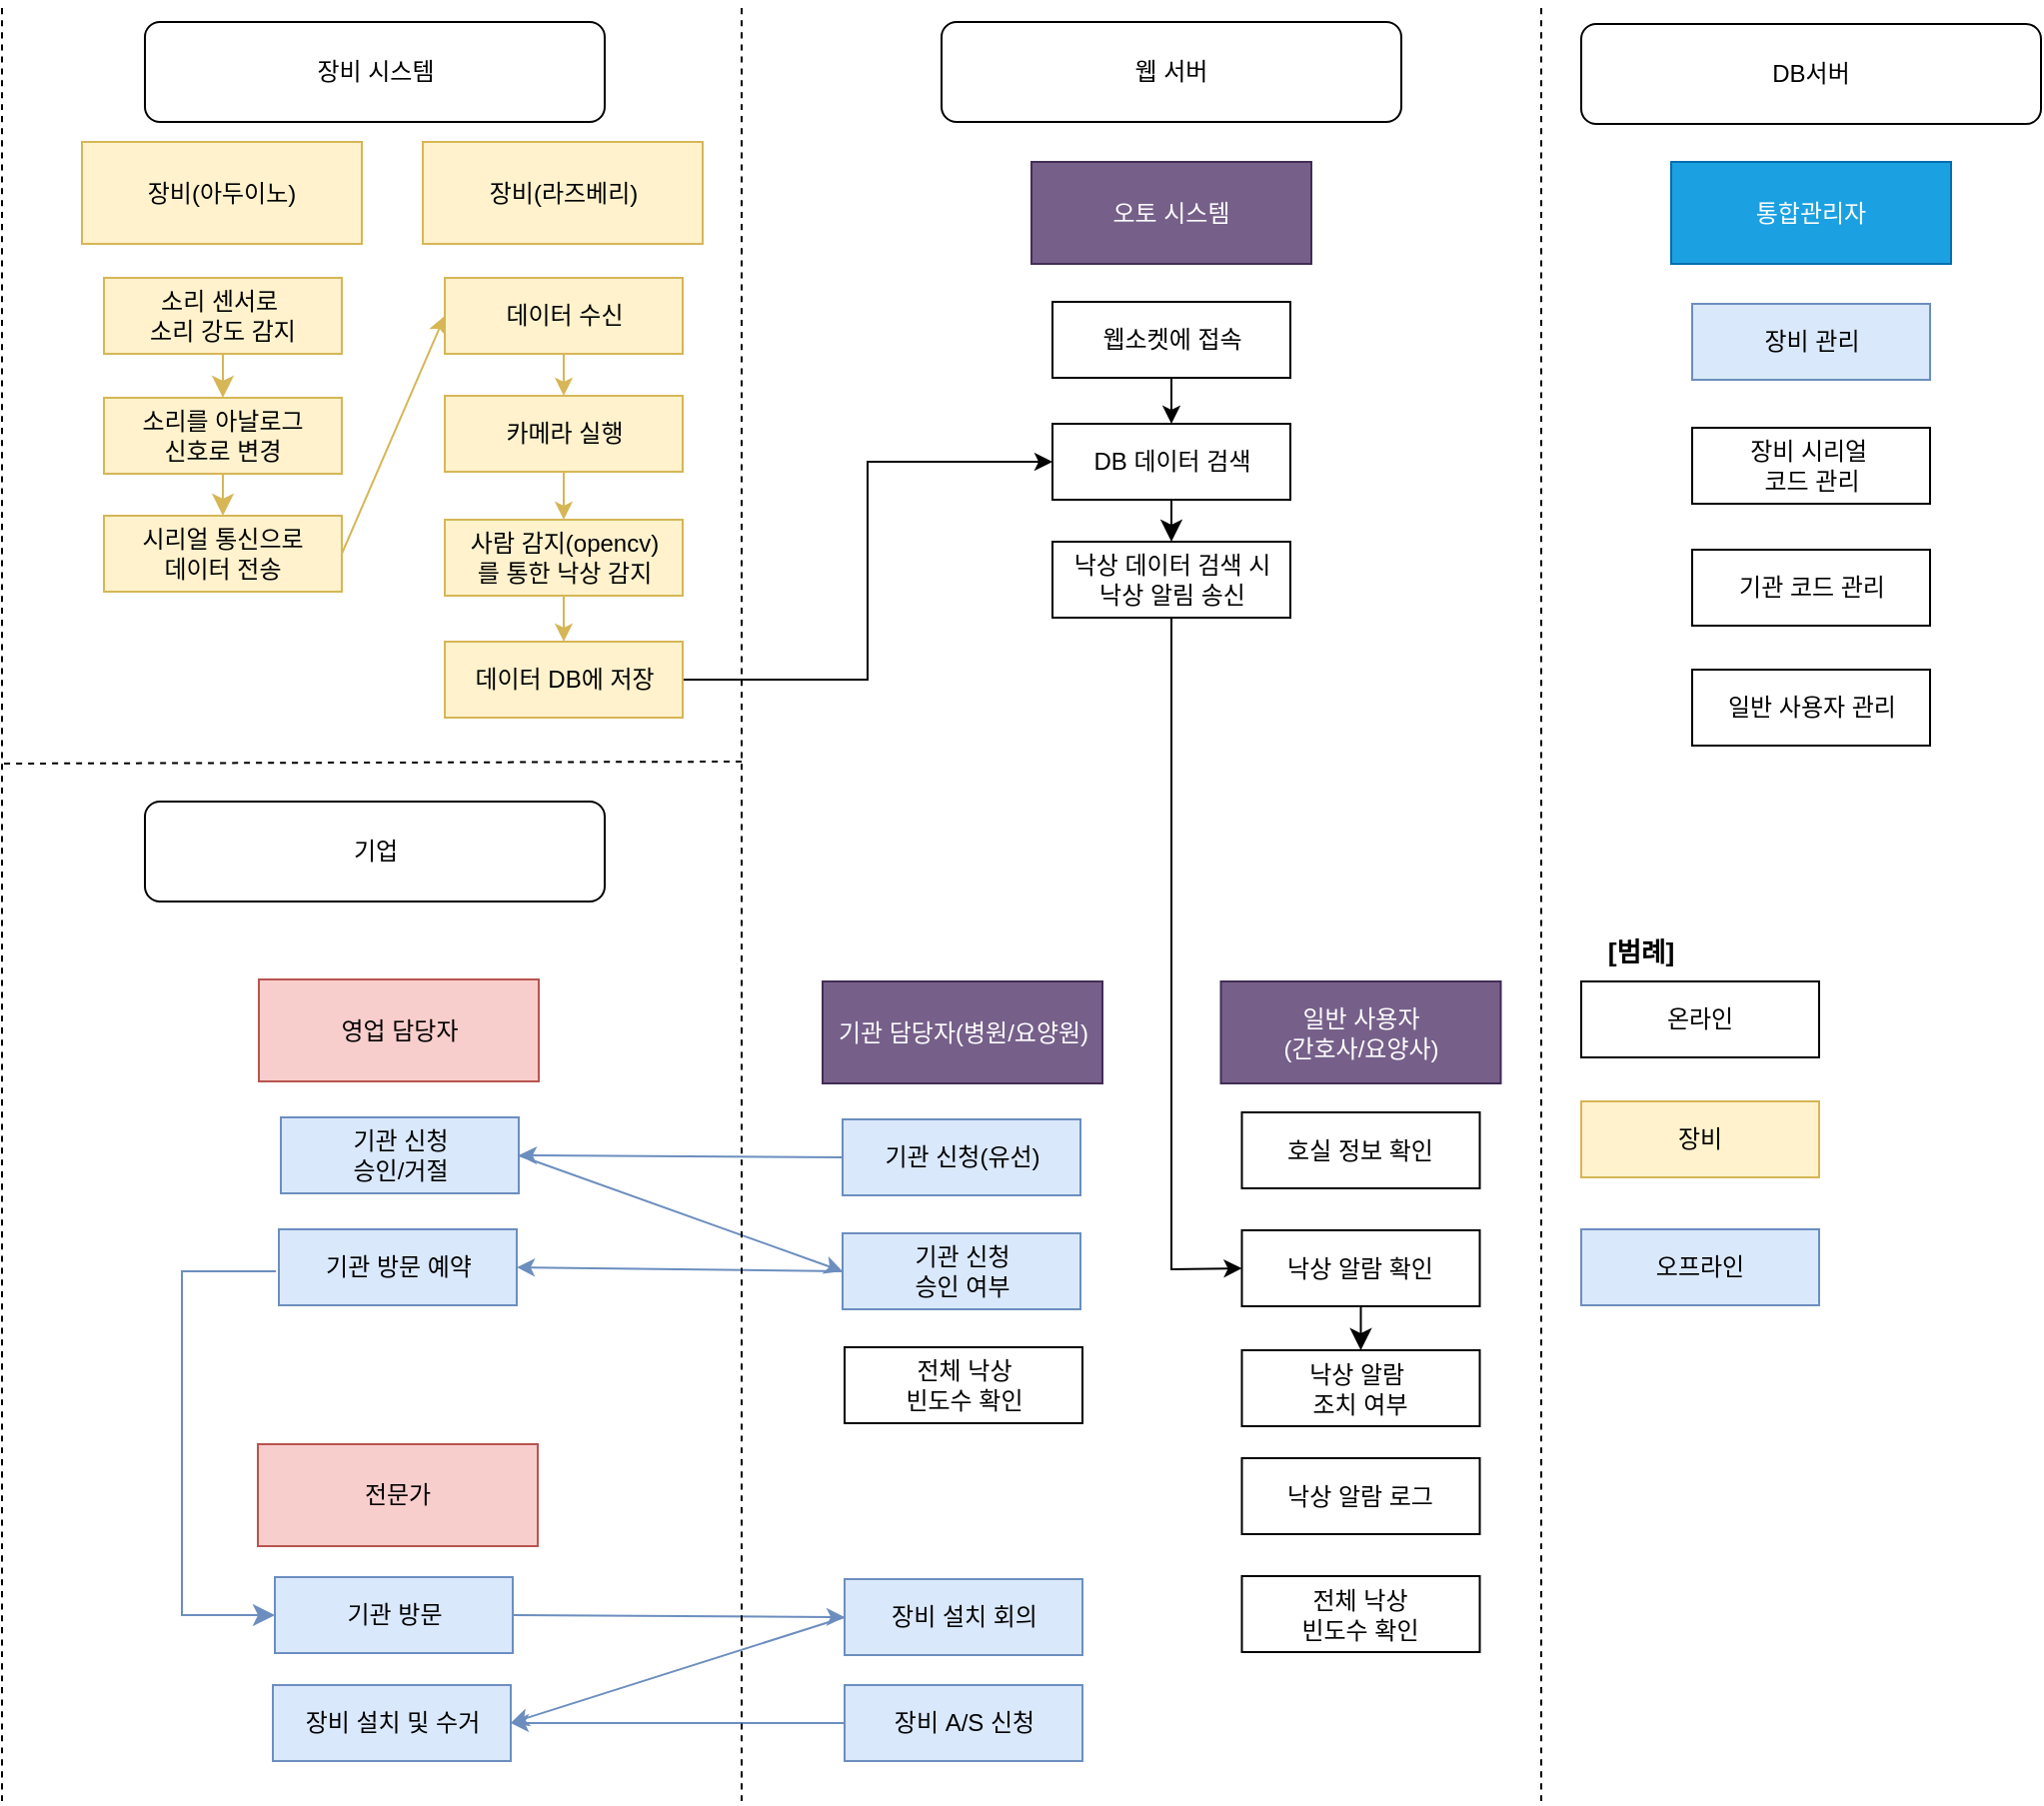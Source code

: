 <mxfile version="24.2.5" type="device">
  <diagram name="페이지-1" id="Ii_YLj_KRHQE83P1mmxP">
    <mxGraphModel dx="3034" dy="1580" grid="1" gridSize="10" guides="1" tooltips="1" connect="1" arrows="1" fold="1" page="0" pageScale="1" pageWidth="827" pageHeight="1169" math="0" shadow="0">
      <root>
        <mxCell id="0" />
        <mxCell id="1" parent="0" />
        <mxCell id="Hy5BAYHSbquM_LHwAkGe-3" value="영업 담당자" style="rounded=0;whiteSpace=wrap;html=1;fillColor=#f8cecc;strokeColor=#b85450;" parent="1" vertex="1">
          <mxGeometry x="-1471.5" y="-271" width="140" height="51" as="geometry" />
        </mxCell>
        <mxCell id="32H7NbjUqHDSzYvE8Ug4-2" value="기관 방문 예약" style="rounded=0;whiteSpace=wrap;html=1;fillColor=#dae8fc;strokeColor=#6c8ebf;" parent="1" vertex="1">
          <mxGeometry x="-1461.5" y="-146" width="119" height="38" as="geometry" />
        </mxCell>
        <mxCell id="32H7NbjUqHDSzYvE8Ug4-3" value="기관 방문" style="rounded=0;whiteSpace=wrap;html=1;fillColor=#dae8fc;strokeColor=#6c8ebf;" parent="1" vertex="1">
          <mxGeometry x="-1463.5" y="28" width="119" height="38" as="geometry" />
        </mxCell>
        <mxCell id="32H7NbjUqHDSzYvE8Ug4-7" value="기관 담당자(병원/요양원)" style="rounded=0;whiteSpace=wrap;html=1;fillColor=#76608a;fontColor=#ffffff;strokeColor=#432D57;" parent="1" vertex="1">
          <mxGeometry x="-1189.5" y="-270" width="140" height="51" as="geometry" />
        </mxCell>
        <mxCell id="32H7NbjUqHDSzYvE8Ug4-8" value="기관 신청(유선)" style="rounded=0;whiteSpace=wrap;html=1;fillColor=#dae8fc;strokeColor=#6c8ebf;" parent="1" vertex="1">
          <mxGeometry x="-1179.5" y="-201" width="119" height="38" as="geometry" />
        </mxCell>
        <mxCell id="32H7NbjUqHDSzYvE8Ug4-9" value="기관 신청&lt;div&gt;승인 여부&lt;/div&gt;" style="rounded=0;whiteSpace=wrap;html=1;fillColor=#dae8fc;strokeColor=#6c8ebf;" parent="1" vertex="1">
          <mxGeometry x="-1179.5" y="-144" width="119" height="38" as="geometry" />
        </mxCell>
        <mxCell id="32H7NbjUqHDSzYvE8Ug4-10" value="장비 설치 회의" style="rounded=0;whiteSpace=wrap;html=1;fillColor=#dae8fc;strokeColor=#6c8ebf;" parent="1" vertex="1">
          <mxGeometry x="-1178.5" y="29" width="119" height="38" as="geometry" />
        </mxCell>
        <mxCell id="32H7NbjUqHDSzYvE8Ug4-11" value="일반 사용자&lt;div&gt;(간호사/요양사)&lt;/div&gt;" style="rounded=0;whiteSpace=wrap;html=1;fillColor=#76608a;fontColor=#ffffff;strokeColor=#432D57;" parent="1" vertex="1">
          <mxGeometry x="-990.25" y="-270" width="140" height="51" as="geometry" />
        </mxCell>
        <mxCell id="32H7NbjUqHDSzYvE8Ug4-12" value="장비(아두이노)" style="rounded=0;whiteSpace=wrap;html=1;fillColor=#fff2cc;strokeColor=#d6b656;" parent="1" vertex="1">
          <mxGeometry x="-1560" y="-690" width="140" height="51" as="geometry" />
        </mxCell>
        <mxCell id="32H7NbjUqHDSzYvE8Ug4-13" value="장비(라즈베리)" style="rounded=0;whiteSpace=wrap;html=1;fillColor=#fff2cc;strokeColor=#d6b656;" parent="1" vertex="1">
          <mxGeometry x="-1389.5" y="-690" width="140" height="51" as="geometry" />
        </mxCell>
        <mxCell id="32H7NbjUqHDSzYvE8Ug4-19" value="" style="endArrow=classic;html=1;rounded=0;exitX=0;exitY=0.5;exitDx=0;exitDy=0;entryX=1;entryY=0.5;entryDx=0;entryDy=0;fillColor=#dae8fc;strokeColor=#6c8ebf;" parent="1" source="32H7NbjUqHDSzYvE8Ug4-9" target="32H7NbjUqHDSzYvE8Ug4-2" edge="1">
          <mxGeometry width="50" height="50" relative="1" as="geometry">
            <mxPoint x="-1031" y="-184" as="sourcePoint" />
            <mxPoint x="-981" y="-234" as="targetPoint" />
          </mxGeometry>
        </mxCell>
        <mxCell id="32H7NbjUqHDSzYvE8Ug4-20" value="기관 신청&lt;div&gt;승인/거절&lt;/div&gt;" style="rounded=0;whiteSpace=wrap;html=1;fillColor=#dae8fc;strokeColor=#6c8ebf;" parent="1" vertex="1">
          <mxGeometry x="-1460.5" y="-202" width="119" height="38" as="geometry" />
        </mxCell>
        <mxCell id="32H7NbjUqHDSzYvE8Ug4-22" value="" style="endArrow=classic;html=1;rounded=0;exitX=0;exitY=0.5;exitDx=0;exitDy=0;entryX=1;entryY=0.5;entryDx=0;entryDy=0;fillColor=#dae8fc;strokeColor=#6c8ebf;" parent="1" source="32H7NbjUqHDSzYvE8Ug4-8" target="32H7NbjUqHDSzYvE8Ug4-20" edge="1">
          <mxGeometry width="50" height="50" relative="1" as="geometry">
            <mxPoint x="-1021" y="-141" as="sourcePoint" />
            <mxPoint x="-971" y="-191" as="targetPoint" />
          </mxGeometry>
        </mxCell>
        <mxCell id="32H7NbjUqHDSzYvE8Ug4-23" value="" style="endArrow=classic;html=1;rounded=0;entryX=0;entryY=0.5;entryDx=0;entryDy=0;fillColor=#dae8fc;strokeColor=#6c8ebf;exitX=1;exitY=0.5;exitDx=0;exitDy=0;" parent="1" source="32H7NbjUqHDSzYvE8Ug4-20" target="32H7NbjUqHDSzYvE8Ug4-9" edge="1">
          <mxGeometry width="50" height="50" relative="1" as="geometry">
            <mxPoint x="-1081" y="-311" as="sourcePoint" />
            <mxPoint x="-971" y="-191" as="targetPoint" />
          </mxGeometry>
        </mxCell>
        <mxCell id="32H7NbjUqHDSzYvE8Ug4-26" value="" style="endArrow=classic;html=1;rounded=0;exitX=1;exitY=0.5;exitDx=0;exitDy=0;entryX=0;entryY=0.5;entryDx=0;entryDy=0;fillColor=#dae8fc;strokeColor=#6c8ebf;" parent="1" source="32H7NbjUqHDSzYvE8Ug4-3" target="32H7NbjUqHDSzYvE8Ug4-10" edge="1">
          <mxGeometry width="50" height="50" relative="1" as="geometry">
            <mxPoint x="-1021" y="64.5" as="sourcePoint" />
            <mxPoint x="-971" y="14.5" as="targetPoint" />
          </mxGeometry>
        </mxCell>
        <mxCell id="32H7NbjUqHDSzYvE8Ug4-27" value="낙상 알람 확인" style="rounded=0;whiteSpace=wrap;html=1;" parent="1" vertex="1">
          <mxGeometry x="-979.75" y="-145.5" width="119" height="38" as="geometry" />
        </mxCell>
        <mxCell id="32H7NbjUqHDSzYvE8Ug4-28" value="낙상 알람 로그" style="rounded=0;whiteSpace=wrap;html=1;" parent="1" vertex="1">
          <mxGeometry x="-979.75" y="-31.5" width="119" height="38" as="geometry" />
        </mxCell>
        <mxCell id="32H7NbjUqHDSzYvE8Ug4-29" value="전체 낙상&lt;div&gt;빈도수 확인&lt;/div&gt;" style="rounded=0;whiteSpace=wrap;html=1;" parent="1" vertex="1">
          <mxGeometry x="-979.75" y="27.5" width="119" height="38" as="geometry" />
        </mxCell>
        <mxCell id="32H7NbjUqHDSzYvE8Ug4-31" value="장비 A/S 신청" style="rounded=0;whiteSpace=wrap;html=1;fillColor=#dae8fc;strokeColor=#6c8ebf;" parent="1" vertex="1">
          <mxGeometry x="-1178.5" y="82" width="119" height="38" as="geometry" />
        </mxCell>
        <mxCell id="32H7NbjUqHDSzYvE8Ug4-33" value="전체 낙상&lt;div&gt;빈도수 확인&lt;/div&gt;" style="rounded=0;whiteSpace=wrap;html=1;" parent="1" vertex="1">
          <mxGeometry x="-1178.5" y="-87" width="119" height="38" as="geometry" />
        </mxCell>
        <mxCell id="32H7NbjUqHDSzYvE8Ug4-36" value="장비 설치 및 수거" style="rounded=0;whiteSpace=wrap;html=1;fillColor=#dae8fc;strokeColor=#6c8ebf;" parent="1" vertex="1">
          <mxGeometry x="-1464.5" y="82" width="119" height="38" as="geometry" />
        </mxCell>
        <mxCell id="32H7NbjUqHDSzYvE8Ug4-37" value="" style="endArrow=classic;html=1;rounded=0;exitX=0;exitY=0.5;exitDx=0;exitDy=0;entryX=1;entryY=0.5;entryDx=0;entryDy=0;fillColor=#dae8fc;strokeColor=#6c8ebf;" parent="1" source="32H7NbjUqHDSzYvE8Ug4-10" target="32H7NbjUqHDSzYvE8Ug4-36" edge="1">
          <mxGeometry width="50" height="50" relative="1" as="geometry">
            <mxPoint x="-1181" y="104.5" as="sourcePoint" />
            <mxPoint x="-1131" y="54.5" as="targetPoint" />
          </mxGeometry>
        </mxCell>
        <mxCell id="32H7NbjUqHDSzYvE8Ug4-38" value="" style="endArrow=classic;html=1;rounded=0;exitX=0;exitY=0.5;exitDx=0;exitDy=0;entryX=1;entryY=0.5;entryDx=0;entryDy=0;fillColor=#dae8fc;strokeColor=#6c8ebf;" parent="1" source="32H7NbjUqHDSzYvE8Ug4-31" target="32H7NbjUqHDSzYvE8Ug4-36" edge="1">
          <mxGeometry width="50" height="50" relative="1" as="geometry">
            <mxPoint x="-1181" y="104.5" as="sourcePoint" />
            <mxPoint x="-1131" y="54.5" as="targetPoint" />
          </mxGeometry>
        </mxCell>
        <mxCell id="32H7NbjUqHDSzYvE8Ug4-41" value="사람 감지(opencv)&lt;div&gt;를 통한&amp;nbsp;&lt;span style=&quot;background-color: initial;&quot;&gt;낙상 감지&lt;/span&gt;&lt;/div&gt;" style="rounded=0;whiteSpace=wrap;html=1;fillColor=#fff2cc;strokeColor=#d6b656;" parent="1" vertex="1">
          <mxGeometry x="-1378.5" y="-501" width="119" height="38" as="geometry" />
        </mxCell>
        <mxCell id="32H7NbjUqHDSzYvE8Ug4-42" value="소리를 아날로그&lt;div&gt;신호로 변경&lt;/div&gt;" style="rounded=0;whiteSpace=wrap;html=1;fillColor=#fff2cc;strokeColor=#d6b656;" parent="1" vertex="1">
          <mxGeometry x="-1549" y="-562" width="119" height="38" as="geometry" />
        </mxCell>
        <mxCell id="32H7NbjUqHDSzYvE8Ug4-43" value="시리얼 통신으로&lt;div&gt;데이터 전송&lt;/div&gt;" style="rounded=0;whiteSpace=wrap;html=1;fillColor=#fff2cc;strokeColor=#d6b656;" parent="1" vertex="1">
          <mxGeometry x="-1549" y="-503" width="119" height="38" as="geometry" />
        </mxCell>
        <mxCell id="4s2UA4B0hYTbrHGGxSb3-7" style="edgeStyle=orthogonalEdgeStyle;rounded=0;orthogonalLoop=1;jettySize=auto;html=1;exitX=1;exitY=0.5;exitDx=0;exitDy=0;entryX=0;entryY=0.5;entryDx=0;entryDy=0;" edge="1" parent="1" source="32H7NbjUqHDSzYvE8Ug4-44" target="32H7NbjUqHDSzYvE8Ug4-78">
          <mxGeometry relative="1" as="geometry" />
        </mxCell>
        <mxCell id="32H7NbjUqHDSzYvE8Ug4-44" value="데이터 DB에 저장" style="rounded=0;whiteSpace=wrap;html=1;fillColor=#fff2cc;strokeColor=#d6b656;" parent="1" vertex="1">
          <mxGeometry x="-1378.5" y="-440" width="119" height="38" as="geometry" />
        </mxCell>
        <mxCell id="32H7NbjUqHDSzYvE8Ug4-45" value="소리 센서로&amp;nbsp;&lt;div&gt;소리 강도 감지&lt;/div&gt;" style="rounded=0;whiteSpace=wrap;html=1;fillColor=#fff2cc;strokeColor=#d6b656;" parent="1" vertex="1">
          <mxGeometry x="-1549" y="-622" width="119" height="38" as="geometry" />
        </mxCell>
        <mxCell id="32H7NbjUqHDSzYvE8Ug4-47" value="데이터 수신" style="rounded=0;whiteSpace=wrap;html=1;fillColor=#fff2cc;strokeColor=#d6b656;" parent="1" vertex="1">
          <mxGeometry x="-1378.5" y="-622" width="119" height="38" as="geometry" />
        </mxCell>
        <mxCell id="32H7NbjUqHDSzYvE8Ug4-48" value="카메라 실행" style="rounded=0;whiteSpace=wrap;html=1;fillColor=#fff2cc;strokeColor=#d6b656;" parent="1" vertex="1">
          <mxGeometry x="-1378.5" y="-563" width="119" height="38" as="geometry" />
        </mxCell>
        <mxCell id="32H7NbjUqHDSzYvE8Ug4-49" value="" style="endArrow=classic;html=1;rounded=0;exitX=1;exitY=0.5;exitDx=0;exitDy=0;entryX=0;entryY=0.5;entryDx=0;entryDy=0;fillColor=#fff2cc;strokeColor=#d6b656;" parent="1" source="32H7NbjUqHDSzYvE8Ug4-43" target="32H7NbjUqHDSzYvE8Ug4-47" edge="1">
          <mxGeometry width="50" height="50" relative="1" as="geometry">
            <mxPoint x="-1080.5" y="-430" as="sourcePoint" />
            <mxPoint x="-1030.5" y="-480" as="targetPoint" />
          </mxGeometry>
        </mxCell>
        <mxCell id="32H7NbjUqHDSzYvE8Ug4-51" value="" style="endArrow=classic;html=1;rounded=0;exitX=0.5;exitY=1;exitDx=0;exitDy=0;entryX=0.5;entryY=0;entryDx=0;entryDy=0;fillColor=#fff2cc;strokeColor=#d6b656;" parent="1" source="32H7NbjUqHDSzYvE8Ug4-41" target="32H7NbjUqHDSzYvE8Ug4-44" edge="1">
          <mxGeometry width="50" height="50" relative="1" as="geometry">
            <mxPoint x="-1080.5" y="-432" as="sourcePoint" />
            <mxPoint x="-1030.5" y="-482" as="targetPoint" />
          </mxGeometry>
        </mxCell>
        <mxCell id="32H7NbjUqHDSzYvE8Ug4-52" value="" style="endArrow=classic;html=1;rounded=0;exitX=0.5;exitY=1;exitDx=0;exitDy=0;entryX=0.5;entryY=0;entryDx=0;entryDy=0;fillColor=#fff2cc;strokeColor=#d6b656;" parent="1" source="32H7NbjUqHDSzYvE8Ug4-48" target="32H7NbjUqHDSzYvE8Ug4-41" edge="1">
          <mxGeometry width="50" height="50" relative="1" as="geometry">
            <mxPoint x="-1308.5" y="-453" as="sourcePoint" />
            <mxPoint x="-1308.5" y="-430" as="targetPoint" />
          </mxGeometry>
        </mxCell>
        <mxCell id="32H7NbjUqHDSzYvE8Ug4-55" value="" style="endArrow=classic;html=1;rounded=0;exitX=0.5;exitY=1;exitDx=0;exitDy=0;entryX=0.5;entryY=0;entryDx=0;entryDy=0;fillColor=#fff2cc;strokeColor=#d6b656;" parent="1" source="32H7NbjUqHDSzYvE8Ug4-47" target="32H7NbjUqHDSzYvE8Ug4-48" edge="1">
          <mxGeometry width="50" height="50" relative="1" as="geometry">
            <mxPoint x="-1080.5" y="-432" as="sourcePoint" />
            <mxPoint x="-1030.5" y="-482" as="targetPoint" />
          </mxGeometry>
        </mxCell>
        <mxCell id="32H7NbjUqHDSzYvE8Ug4-57" value="오토 시스템" style="rounded=0;whiteSpace=wrap;html=1;fillColor=#76608a;fontColor=#ffffff;strokeColor=#432D57;" parent="1" vertex="1">
          <mxGeometry x="-1085" y="-680" width="140" height="51" as="geometry" />
        </mxCell>
        <mxCell id="32H7NbjUqHDSzYvE8Ug4-58" value="웹소켓에 접속" style="rounded=0;whiteSpace=wrap;html=1;" parent="1" vertex="1">
          <mxGeometry x="-1074.5" y="-610" width="119" height="38" as="geometry" />
        </mxCell>
        <mxCell id="32H7NbjUqHDSzYvE8Ug4-59" value="낙상 데이터 검색 시&lt;div&gt;낙상 알림 송신&lt;/div&gt;" style="rounded=0;whiteSpace=wrap;html=1;" parent="1" vertex="1">
          <mxGeometry x="-1074.5" y="-490" width="119" height="38" as="geometry" />
        </mxCell>
        <mxCell id="32H7NbjUqHDSzYvE8Ug4-60" value="호실 정보&amp;nbsp;&lt;span style=&quot;background-color: initial;&quot;&gt;확인&lt;/span&gt;" style="rounded=0;whiteSpace=wrap;html=1;" parent="1" vertex="1">
          <mxGeometry x="-979.75" y="-204.5" width="119" height="38" as="geometry" />
        </mxCell>
        <mxCell id="q1ObkDqy9SnN92V7Wve_-19" style="edgeStyle=none;curved=1;rounded=0;orthogonalLoop=1;jettySize=auto;html=1;entryX=0.5;entryY=0;entryDx=0;entryDy=0;fontSize=12;startSize=8;endSize=8;" parent="1" source="32H7NbjUqHDSzYvE8Ug4-78" target="32H7NbjUqHDSzYvE8Ug4-59" edge="1">
          <mxGeometry relative="1" as="geometry" />
        </mxCell>
        <mxCell id="32H7NbjUqHDSzYvE8Ug4-78" value="DB 데이터 검색" style="rounded=0;whiteSpace=wrap;html=1;" parent="1" vertex="1">
          <mxGeometry x="-1074.5" y="-549" width="119" height="38" as="geometry" />
        </mxCell>
        <mxCell id="32H7NbjUqHDSzYvE8Ug4-81" value="" style="endArrow=classic;html=1;rounded=0;exitX=0.5;exitY=1;exitDx=0;exitDy=0;entryX=0.5;entryY=0;entryDx=0;entryDy=0;" parent="1" source="32H7NbjUqHDSzYvE8Ug4-58" target="32H7NbjUqHDSzYvE8Ug4-78" edge="1">
          <mxGeometry width="50" height="50" relative="1" as="geometry">
            <mxPoint x="-935" y="-440" as="sourcePoint" />
            <mxPoint x="-885" y="-490" as="targetPoint" />
          </mxGeometry>
        </mxCell>
        <mxCell id="q1ObkDqy9SnN92V7Wve_-1" value="" style="endArrow=classic;html=1;rounded=0;fontSize=12;startSize=8;endSize=8;curved=1;exitX=0.5;exitY=1;exitDx=0;exitDy=0;entryX=0.5;entryY=0;entryDx=0;entryDy=0;fillColor=#fff2cc;strokeColor=#d6b656;" parent="1" source="32H7NbjUqHDSzYvE8Ug4-45" target="32H7NbjUqHDSzYvE8Ug4-42" edge="1">
          <mxGeometry width="50" height="50" relative="1" as="geometry">
            <mxPoint x="-1480" y="-559" as="sourcePoint" />
            <mxPoint x="-1430" y="-609" as="targetPoint" />
          </mxGeometry>
        </mxCell>
        <mxCell id="q1ObkDqy9SnN92V7Wve_-3" value="" style="endArrow=classic;html=1;rounded=0;fontSize=12;startSize=8;endSize=8;curved=1;exitX=0.5;exitY=1;exitDx=0;exitDy=0;entryX=0.5;entryY=0;entryDx=0;entryDy=0;fillColor=#fff2cc;strokeColor=#d6b656;" parent="1" source="32H7NbjUqHDSzYvE8Ug4-42" target="32H7NbjUqHDSzYvE8Ug4-43" edge="1">
          <mxGeometry width="50" height="50" relative="1" as="geometry">
            <mxPoint x="-1020" y="-480" as="sourcePoint" />
            <mxPoint x="-970" y="-530" as="targetPoint" />
          </mxGeometry>
        </mxCell>
        <mxCell id="q1ObkDqy9SnN92V7Wve_-6" value="통합관리자" style="rounded=0;whiteSpace=wrap;html=1;fillColor=#1ba1e2;fontColor=#ffffff;strokeColor=#006EAF;" parent="1" vertex="1">
          <mxGeometry x="-765" y="-680" width="140" height="51" as="geometry" />
        </mxCell>
        <mxCell id="q1ObkDqy9SnN92V7Wve_-7" value="장비 시리얼&amp;nbsp;&lt;div&gt;코드 관리&lt;/div&gt;" style="rounded=0;whiteSpace=wrap;html=1;" parent="1" vertex="1">
          <mxGeometry x="-754.5" y="-547" width="119" height="38" as="geometry" />
        </mxCell>
        <mxCell id="q1ObkDqy9SnN92V7Wve_-10" value="기관 코드 관리" style="rounded=0;whiteSpace=wrap;html=1;" parent="1" vertex="1">
          <mxGeometry x="-754.5" y="-486" width="119" height="38" as="geometry" />
        </mxCell>
        <mxCell id="q1ObkDqy9SnN92V7Wve_-14" value="장비 관리" style="rounded=0;whiteSpace=wrap;html=1;fillColor=#dae8fc;strokeColor=#6c8ebf;" parent="1" vertex="1">
          <mxGeometry x="-754.5" y="-609" width="119" height="38" as="geometry" />
        </mxCell>
        <mxCell id="q1ObkDqy9SnN92V7Wve_-15" value="일반 사용자 관리" style="rounded=0;whiteSpace=wrap;html=1;" parent="1" vertex="1">
          <mxGeometry x="-754.5" y="-426" width="119" height="38" as="geometry" />
        </mxCell>
        <mxCell id="q1ObkDqy9SnN92V7Wve_-20" value="" style="endArrow=none;dashed=1;html=1;rounded=0;fontSize=12;startSize=8;endSize=8;curved=1;" parent="1" edge="1">
          <mxGeometry width="50" height="50" relative="1" as="geometry">
            <mxPoint x="-1230" y="140" as="sourcePoint" />
            <mxPoint x="-1230" y="-760" as="targetPoint" />
          </mxGeometry>
        </mxCell>
        <mxCell id="q1ObkDqy9SnN92V7Wve_-27" value="" style="endArrow=none;dashed=1;html=1;rounded=0;fontSize=12;startSize=8;endSize=8;curved=1;" parent="1" edge="1">
          <mxGeometry width="50" height="50" relative="1" as="geometry">
            <mxPoint x="-1230" y="-380" as="sourcePoint" />
            <mxPoint x="-1600" y="-379" as="targetPoint" />
          </mxGeometry>
        </mxCell>
        <mxCell id="q1ObkDqy9SnN92V7Wve_-29" value="온라인" style="rounded=0;whiteSpace=wrap;html=1;" parent="1" vertex="1">
          <mxGeometry x="-810" y="-270" width="119" height="38" as="geometry" />
        </mxCell>
        <mxCell id="q1ObkDqy9SnN92V7Wve_-30" value="오프라인" style="rounded=0;whiteSpace=wrap;html=1;fillColor=#dae8fc;strokeColor=#6c8ebf;" parent="1" vertex="1">
          <mxGeometry x="-810" y="-146" width="119" height="38" as="geometry" />
        </mxCell>
        <mxCell id="q1ObkDqy9SnN92V7Wve_-31" value="장비" style="rounded=0;whiteSpace=wrap;html=1;fillColor=#fff2cc;strokeColor=#d6b656;" parent="1" vertex="1">
          <mxGeometry x="-810" y="-210" width="119" height="38" as="geometry" />
        </mxCell>
        <mxCell id="q1ObkDqy9SnN92V7Wve_-32" value="" style="endArrow=none;dashed=1;html=1;rounded=0;fontSize=12;startSize=8;endSize=8;curved=1;" parent="1" edge="1">
          <mxGeometry width="50" height="50" relative="1" as="geometry">
            <mxPoint x="-1600" y="140" as="sourcePoint" />
            <mxPoint x="-1600" y="-760" as="targetPoint" />
          </mxGeometry>
        </mxCell>
        <mxCell id="q1ObkDqy9SnN92V7Wve_-33" value="전문가" style="rounded=0;whiteSpace=wrap;html=1;fillColor=#f8cecc;strokeColor=#b85450;" parent="1" vertex="1">
          <mxGeometry x="-1472" y="-38.5" width="140" height="51" as="geometry" />
        </mxCell>
        <mxCell id="q1ObkDqy9SnN92V7Wve_-35" value="" style="endArrow=classic;html=1;rounded=0;fontSize=12;startSize=8;endSize=8;curved=0;fillColor=#dae8fc;strokeColor=#6c8ebf;entryX=0;entryY=0.5;entryDx=0;entryDy=0;" parent="1" target="32H7NbjUqHDSzYvE8Ug4-3" edge="1">
          <mxGeometry width="50" height="50" relative="1" as="geometry">
            <mxPoint x="-1463" y="-125" as="sourcePoint" />
            <mxPoint x="-1470" y="59" as="targetPoint" />
            <Array as="points">
              <mxPoint x="-1510" y="-125" />
              <mxPoint x="-1510" y="-11" />
              <mxPoint x="-1510" y="47" />
            </Array>
          </mxGeometry>
        </mxCell>
        <mxCell id="q1ObkDqy9SnN92V7Wve_-37" value="&lt;h5&gt;[범례]&lt;/h5&gt;" style="text;html=1;align=center;verticalAlign=middle;whiteSpace=wrap;rounded=0;fontSize=16;" parent="1" vertex="1">
          <mxGeometry x="-810" y="-300" width="60" height="30" as="geometry" />
        </mxCell>
        <mxCell id="q1ObkDqy9SnN92V7Wve_-38" value="낙상 알람&amp;nbsp;&lt;div&gt;조치 여부&lt;/div&gt;" style="rounded=0;whiteSpace=wrap;html=1;" parent="1" vertex="1">
          <mxGeometry x="-979.75" y="-85.5" width="119" height="38" as="geometry" />
        </mxCell>
        <mxCell id="q1ObkDqy9SnN92V7Wve_-39" value="" style="endArrow=classic;html=1;rounded=0;fontSize=12;startSize=8;endSize=8;curved=1;exitX=0.5;exitY=1;exitDx=0;exitDy=0;entryX=0.5;entryY=0;entryDx=0;entryDy=0;" parent="1" source="32H7NbjUqHDSzYvE8Ug4-27" target="q1ObkDqy9SnN92V7Wve_-38" edge="1">
          <mxGeometry width="50" height="50" relative="1" as="geometry">
            <mxPoint x="-1329.25" y="8.5" as="sourcePoint" />
            <mxPoint x="-1279.25" y="-41.5" as="targetPoint" />
          </mxGeometry>
        </mxCell>
        <mxCell id="8eORyd3ksE8ZNYYYmP4L-1" value="" style="endArrow=none;dashed=1;html=1;rounded=0;fontSize=12;startSize=8;endSize=8;curved=1;" parent="1" edge="1">
          <mxGeometry width="50" height="50" relative="1" as="geometry">
            <mxPoint x="-830" y="140" as="sourcePoint" />
            <mxPoint x="-830" y="-760" as="targetPoint" />
          </mxGeometry>
        </mxCell>
        <mxCell id="4s2UA4B0hYTbrHGGxSb3-1" value="장비 시스템" style="rounded=1;whiteSpace=wrap;html=1;" vertex="1" parent="1">
          <mxGeometry x="-1528.5" y="-750" width="230" height="50" as="geometry" />
        </mxCell>
        <mxCell id="4s2UA4B0hYTbrHGGxSb3-2" value="기업" style="rounded=1;whiteSpace=wrap;html=1;" vertex="1" parent="1">
          <mxGeometry x="-1528.5" y="-360" width="230" height="50" as="geometry" />
        </mxCell>
        <mxCell id="4s2UA4B0hYTbrHGGxSb3-5" value="웹 서버" style="rounded=1;whiteSpace=wrap;html=1;" vertex="1" parent="1">
          <mxGeometry x="-1130" y="-750" width="230" height="50" as="geometry" />
        </mxCell>
        <mxCell id="4s2UA4B0hYTbrHGGxSb3-6" value="DB서버" style="rounded=1;whiteSpace=wrap;html=1;" vertex="1" parent="1">
          <mxGeometry x="-810" y="-749" width="230" height="50" as="geometry" />
        </mxCell>
        <mxCell id="4s2UA4B0hYTbrHGGxSb3-8" value="" style="endArrow=classic;html=1;rounded=0;exitX=0.5;exitY=1;exitDx=0;exitDy=0;entryX=0;entryY=0.5;entryDx=0;entryDy=0;" edge="1" parent="1" source="32H7NbjUqHDSzYvE8Ug4-59" target="32H7NbjUqHDSzYvE8Ug4-27">
          <mxGeometry width="50" height="50" relative="1" as="geometry">
            <mxPoint x="-1250" y="-400" as="sourcePoint" />
            <mxPoint x="-1200" y="-450" as="targetPoint" />
            <Array as="points">
              <mxPoint x="-1015" y="-126" />
            </Array>
          </mxGeometry>
        </mxCell>
      </root>
    </mxGraphModel>
  </diagram>
</mxfile>
